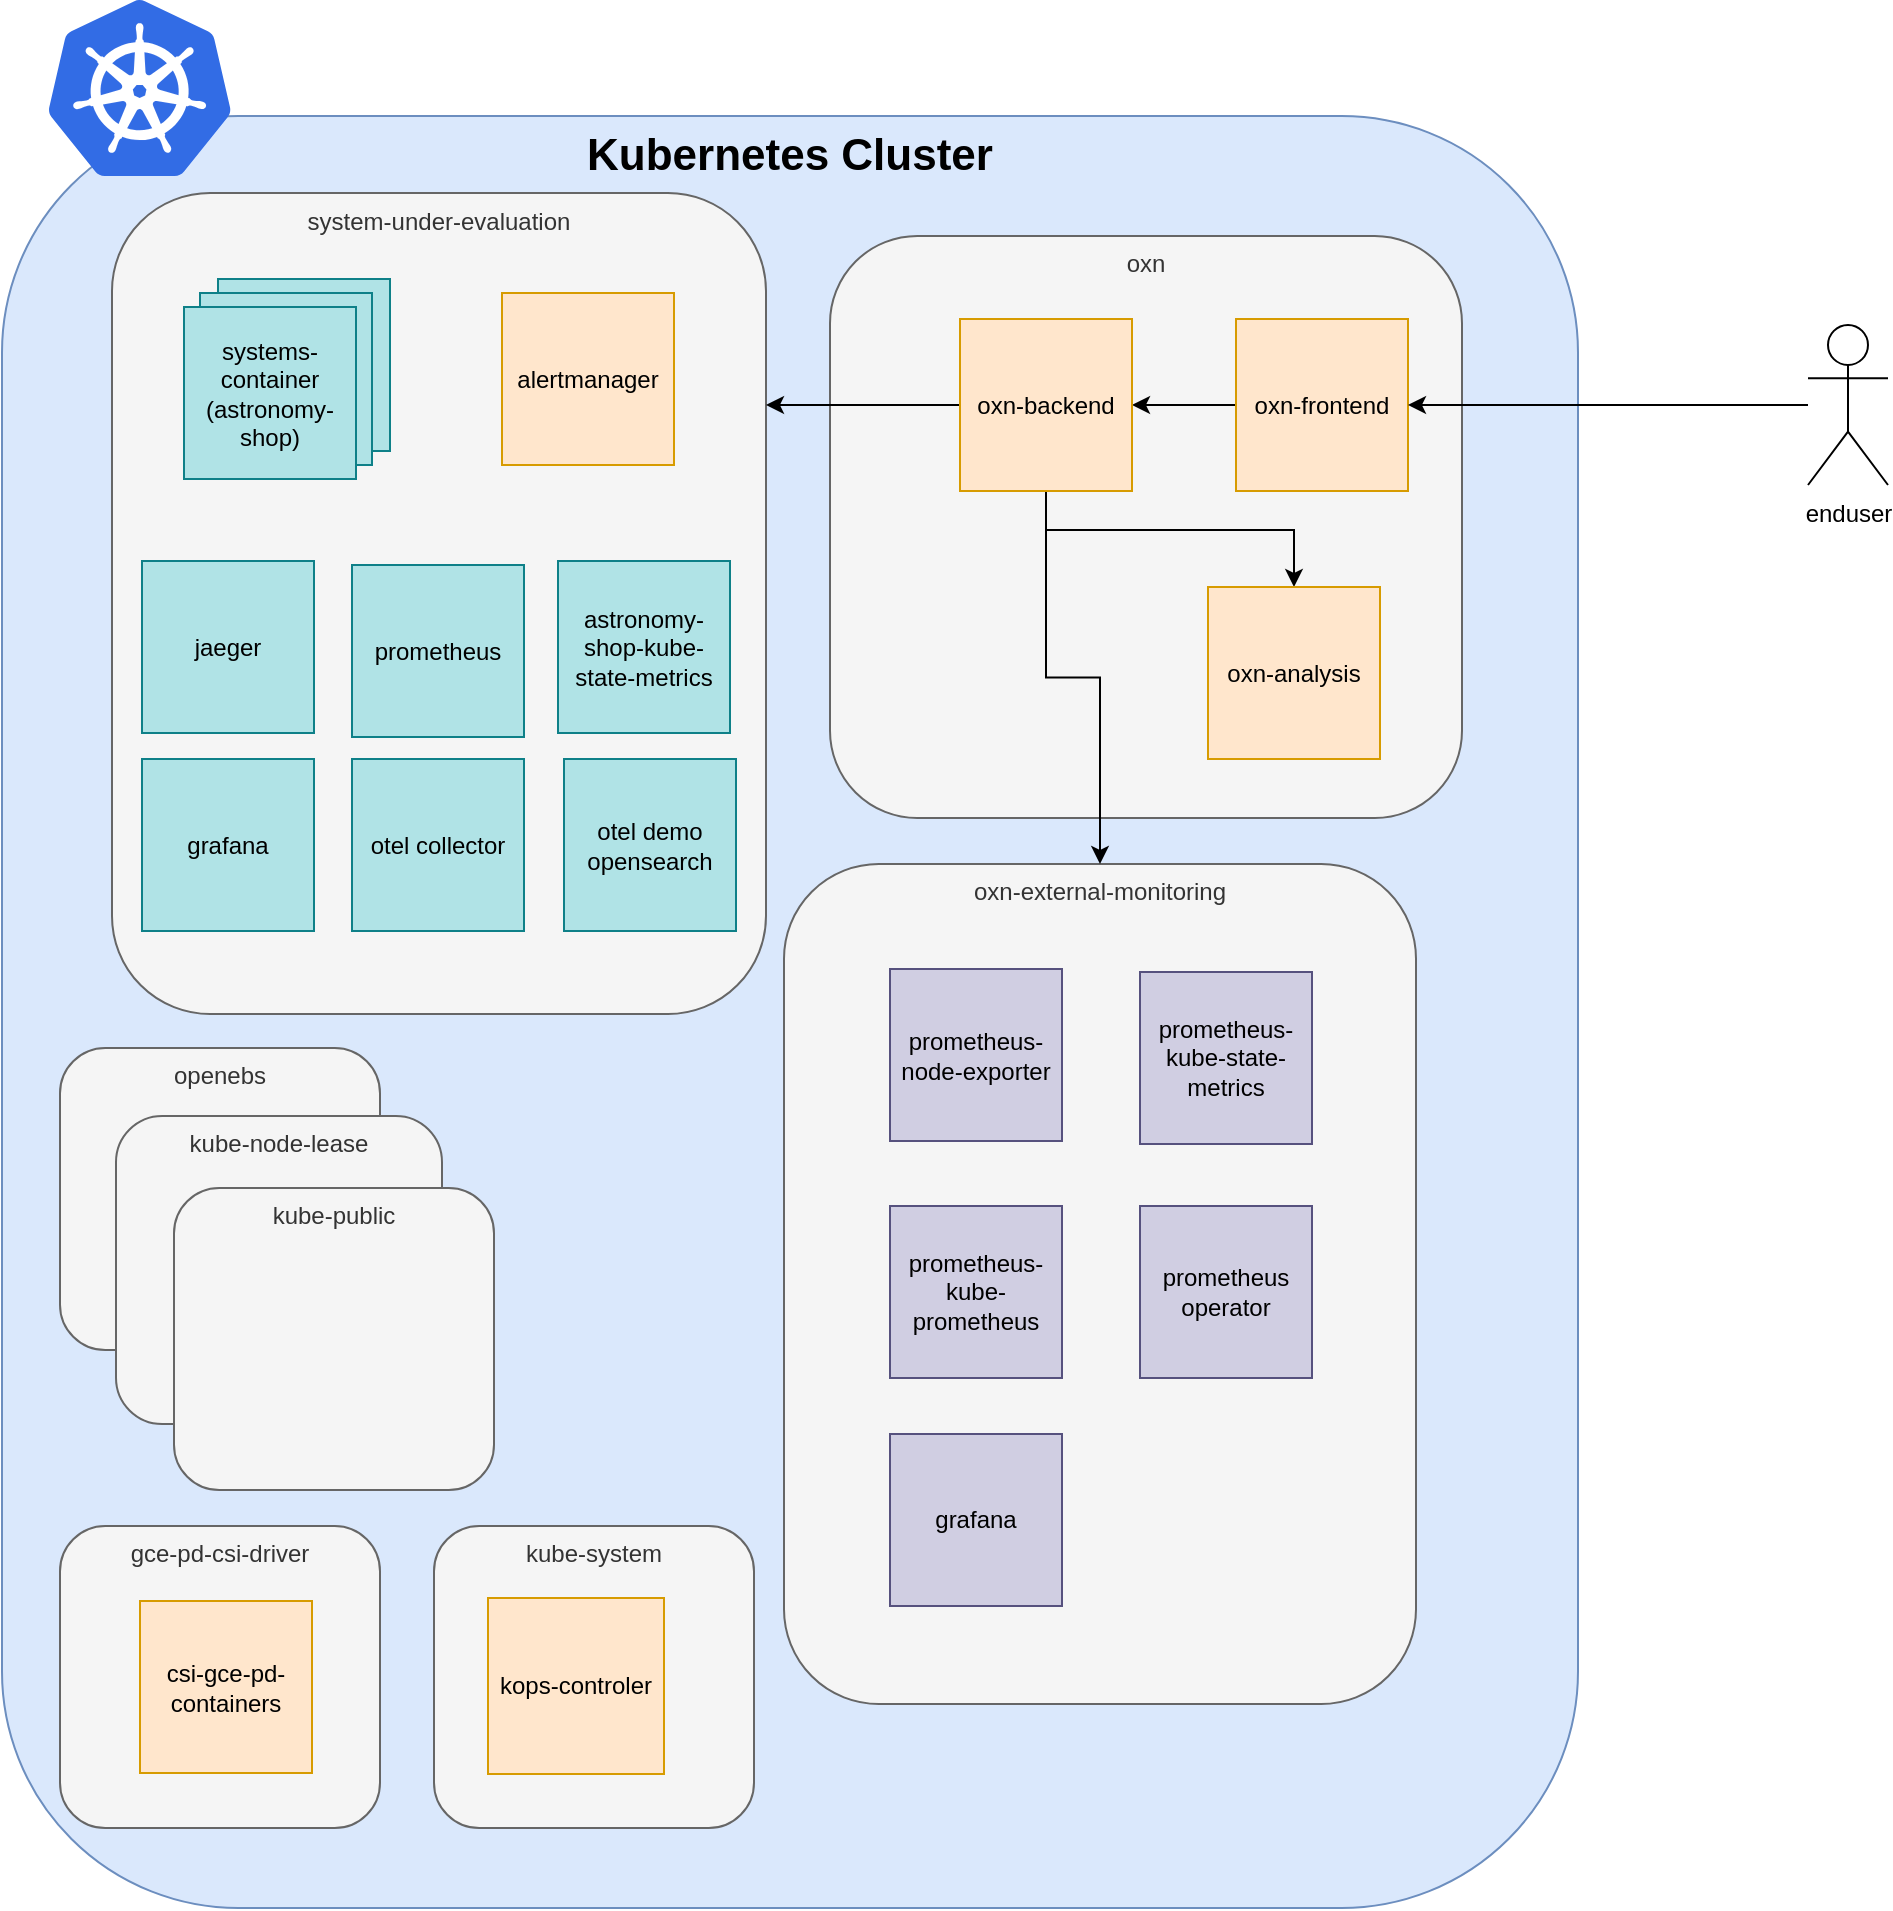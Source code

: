 <mxfile version="25.0.1">
  <diagram name="Page-1" id="5f0bae14-7c28-e335-631c-24af17079c00">
    <mxGraphModel dx="-690" dy="1110" grid="0" gridSize="10" guides="1" tooltips="1" connect="1" arrows="1" fold="1" page="1" pageScale="1" pageWidth="1100" pageHeight="850" background="none" math="0" shadow="0">
      <root>
        <mxCell id="0" />
        <mxCell id="1" parent="0" />
        <mxCell id="7ikDNcQs4DwSHnGmMAaG-35" value="Kubernetes Cluster" style="rounded=1;whiteSpace=wrap;html=1;verticalAlign=top;fontSize=22;fontStyle=1;fillColor=#dae8fc;strokeColor=#6c8ebf;movable=1;resizable=1;rotatable=1;deletable=1;editable=1;locked=0;connectable=1;" vertex="1" parent="1">
          <mxGeometry x="1123" y="-3" width="788" height="896" as="geometry" />
        </mxCell>
        <mxCell id="7ikDNcQs4DwSHnGmMAaG-1" value="oxn" style="rounded=1;whiteSpace=wrap;html=1;align=center;verticalAlign=top;fillColor=#f5f5f5;fontColor=#333333;strokeColor=#666666;movable=1;resizable=1;rotatable=1;deletable=1;editable=1;locked=0;connectable=1;" vertex="1" parent="1">
          <mxGeometry x="1537" y="57" width="316" height="291" as="geometry" />
        </mxCell>
        <mxCell id="7ikDNcQs4DwSHnGmMAaG-2" value="oxn-external-monitoring" style="rounded=1;whiteSpace=wrap;html=1;align=center;verticalAlign=top;fillColor=#f5f5f5;fontColor=#333333;strokeColor=#666666;movable=1;resizable=1;rotatable=1;deletable=1;editable=1;locked=0;connectable=1;" vertex="1" parent="1">
          <mxGeometry x="1514" y="371" width="316" height="420" as="geometry" />
        </mxCell>
        <mxCell id="7ikDNcQs4DwSHnGmMAaG-3" style="edgeStyle=orthogonalEdgeStyle;rounded=0;orthogonalLoop=1;jettySize=auto;html=1;" edge="1" parent="1" source="7ikDNcQs4DwSHnGmMAaG-27" target="7ikDNcQs4DwSHnGmMAaG-26">
          <mxGeometry relative="1" as="geometry">
            <mxPoint x="2179" y="140" as="sourcePoint" />
            <mxPoint x="2139" y="140" as="targetPoint" />
          </mxGeometry>
        </mxCell>
        <mxCell id="7ikDNcQs4DwSHnGmMAaG-4" value="system-under-evaluation" style="rounded=1;whiteSpace=wrap;html=1;align=center;verticalAlign=top;fillColor=#f5f5f5;fontColor=#333333;strokeColor=#666666;movable=1;resizable=1;rotatable=1;deletable=1;editable=1;locked=0;connectable=1;" vertex="1" parent="1">
          <mxGeometry x="1178" y="35.5" width="327" height="410.5" as="geometry" />
        </mxCell>
        <mxCell id="7ikDNcQs4DwSHnGmMAaG-5" value="systems-container" style="whiteSpace=wrap;html=1;aspect=fixed;fillColor=#b0e3e6;strokeColor=#0e8088;" vertex="1" parent="1">
          <mxGeometry x="1231" y="78.5" width="86" height="86" as="geometry" />
        </mxCell>
        <mxCell id="7ikDNcQs4DwSHnGmMAaG-6" value="systems-container" style="whiteSpace=wrap;html=1;aspect=fixed;fillColor=#b0e3e6;strokeColor=#0e8088;" vertex="1" parent="1">
          <mxGeometry x="1222" y="85.5" width="86" height="86" as="geometry" />
        </mxCell>
        <mxCell id="7ikDNcQs4DwSHnGmMAaG-7" value="systems-container (astronomy-shop)" style="whiteSpace=wrap;html=1;aspect=fixed;fillColor=#b0e3e6;strokeColor=#0e8088;" vertex="1" parent="1">
          <mxGeometry x="1214" y="92.5" width="86" height="86" as="geometry" />
        </mxCell>
        <mxCell id="7ikDNcQs4DwSHnGmMAaG-8" value="jaeger" style="whiteSpace=wrap;html=1;aspect=fixed;fillColor=#b0e3e6;strokeColor=#0e8088;" vertex="1" parent="1">
          <mxGeometry x="1193" y="219.5" width="86" height="86" as="geometry" />
        </mxCell>
        <mxCell id="7ikDNcQs4DwSHnGmMAaG-9" value="prometheus" style="whiteSpace=wrap;html=1;aspect=fixed;fillColor=#b0e3e6;strokeColor=#0e8088;" vertex="1" parent="1">
          <mxGeometry x="1298" y="221.5" width="86" height="86" as="geometry" />
        </mxCell>
        <mxCell id="7ikDNcQs4DwSHnGmMAaG-10" value="grafana" style="whiteSpace=wrap;html=1;aspect=fixed;fillColor=#b0e3e6;strokeColor=#0e8088;" vertex="1" parent="1">
          <mxGeometry x="1193" y="318.5" width="86" height="86" as="geometry" />
        </mxCell>
        <mxCell id="7ikDNcQs4DwSHnGmMAaG-11" value="otel collector" style="whiteSpace=wrap;html=1;aspect=fixed;fillColor=#b0e3e6;strokeColor=#0e8088;" vertex="1" parent="1">
          <mxGeometry x="1298" y="318.5" width="86" height="86" as="geometry" />
        </mxCell>
        <mxCell id="7ikDNcQs4DwSHnGmMAaG-12" value="astronomy-shop-kube-state-metrics" style="whiteSpace=wrap;html=1;aspect=fixed;fillColor=#b0e3e6;strokeColor=#0e8088;" vertex="1" parent="1">
          <mxGeometry x="1401" y="219.5" width="86" height="86" as="geometry" />
        </mxCell>
        <mxCell id="7ikDNcQs4DwSHnGmMAaG-13" value="otel demo opensearch" style="whiteSpace=wrap;html=1;aspect=fixed;fillColor=#b0e3e6;strokeColor=#0e8088;" vertex="1" parent="1">
          <mxGeometry x="1404" y="318.5" width="86" height="86" as="geometry" />
        </mxCell>
        <mxCell id="7ikDNcQs4DwSHnGmMAaG-14" value="prometheus-node-exporter" style="whiteSpace=wrap;html=1;aspect=fixed;fillColor=#d0cee2;strokeColor=#56517e;" vertex="1" parent="1">
          <mxGeometry x="1567" y="423.5" width="86" height="86" as="geometry" />
        </mxCell>
        <mxCell id="7ikDNcQs4DwSHnGmMAaG-15" value="prometheus-kube-state-metrics" style="whiteSpace=wrap;html=1;aspect=fixed;fillColor=#d0cee2;strokeColor=#56517e;" vertex="1" parent="1">
          <mxGeometry x="1692" y="425" width="86" height="86" as="geometry" />
        </mxCell>
        <mxCell id="7ikDNcQs4DwSHnGmMAaG-16" value="alertmanager" style="whiteSpace=wrap;html=1;aspect=fixed;fillColor=#ffe6cc;strokeColor=#d79b00;" vertex="1" parent="1">
          <mxGeometry x="1373" y="85.5" width="86" height="86" as="geometry" />
        </mxCell>
        <mxCell id="7ikDNcQs4DwSHnGmMAaG-17" value="prometheus operator" style="whiteSpace=wrap;html=1;aspect=fixed;fillColor=#d0cee2;strokeColor=#56517e;" vertex="1" parent="1">
          <mxGeometry x="1692" y="542" width="86" height="86" as="geometry" />
        </mxCell>
        <mxCell id="7ikDNcQs4DwSHnGmMAaG-18" value="grafana" style="whiteSpace=wrap;html=1;aspect=fixed;fillColor=#d0cee2;strokeColor=#56517e;" vertex="1" parent="1">
          <mxGeometry x="1567" y="656" width="86" height="86" as="geometry" />
        </mxCell>
        <mxCell id="7ikDNcQs4DwSHnGmMAaG-19" value="prometheus-kube-prometheus" style="whiteSpace=wrap;html=1;aspect=fixed;fillColor=#d0cee2;strokeColor=#56517e;" vertex="1" parent="1">
          <mxGeometry x="1567" y="542" width="86" height="86" as="geometry" />
        </mxCell>
        <mxCell id="7ikDNcQs4DwSHnGmMAaG-20" value="openebs" style="rounded=1;whiteSpace=wrap;html=1;align=center;verticalAlign=top;fillColor=#f5f5f5;fontColor=#333333;strokeColor=#666666;" vertex="1" parent="1">
          <mxGeometry x="1152" y="463" width="160" height="151" as="geometry" />
        </mxCell>
        <mxCell id="7ikDNcQs4DwSHnGmMAaG-21" value="kube-system" style="rounded=1;whiteSpace=wrap;html=1;align=center;verticalAlign=top;fillColor=#f5f5f5;fontColor=#333333;strokeColor=#666666;" vertex="1" parent="1">
          <mxGeometry x="1339" y="702" width="160" height="151" as="geometry" />
        </mxCell>
        <mxCell id="7ikDNcQs4DwSHnGmMAaG-22" value="kops-controler" style="whiteSpace=wrap;html=1;aspect=fixed;fillColor=#ffe6cc;strokeColor=#d79b00;" vertex="1" parent="1">
          <mxGeometry x="1366" y="738" width="88" height="88" as="geometry" />
        </mxCell>
        <mxCell id="7ikDNcQs4DwSHnGmMAaG-24" style="edgeStyle=orthogonalEdgeStyle;rounded=0;orthogonalLoop=1;jettySize=auto;html=1;" edge="1" parent="1" source="7ikDNcQs4DwSHnGmMAaG-26" target="7ikDNcQs4DwSHnGmMAaG-2">
          <mxGeometry relative="1" as="geometry" />
        </mxCell>
        <mxCell id="7ikDNcQs4DwSHnGmMAaG-25" style="edgeStyle=orthogonalEdgeStyle;rounded=0;orthogonalLoop=1;jettySize=auto;html=1;" edge="1" parent="1" source="7ikDNcQs4DwSHnGmMAaG-26" target="7ikDNcQs4DwSHnGmMAaG-4">
          <mxGeometry relative="1" as="geometry">
            <Array as="points">
              <mxPoint x="1623" y="116" />
              <mxPoint x="1623" y="116" />
            </Array>
          </mxGeometry>
        </mxCell>
        <mxCell id="7ikDNcQs4DwSHnGmMAaG-45" style="edgeStyle=orthogonalEdgeStyle;rounded=0;orthogonalLoop=1;jettySize=auto;html=1;" edge="1" parent="1" source="7ikDNcQs4DwSHnGmMAaG-26" target="7ikDNcQs4DwSHnGmMAaG-28">
          <mxGeometry relative="1" as="geometry">
            <Array as="points">
              <mxPoint x="1645" y="204" />
              <mxPoint x="1769" y="204" />
            </Array>
          </mxGeometry>
        </mxCell>
        <mxCell id="7ikDNcQs4DwSHnGmMAaG-26" value="oxn-backend" style="whiteSpace=wrap;html=1;aspect=fixed;fillColor=#ffe6cc;strokeColor=#d79b00;" vertex="1" parent="1">
          <mxGeometry x="1602" y="98.5" width="86" height="86" as="geometry" />
        </mxCell>
        <mxCell id="7ikDNcQs4DwSHnGmMAaG-27" value="oxn-frontend" style="whiteSpace=wrap;html=1;aspect=fixed;fillColor=#ffe6cc;strokeColor=#d79b00;" vertex="1" parent="1">
          <mxGeometry x="1740" y="98.5" width="86" height="86" as="geometry" />
        </mxCell>
        <mxCell id="7ikDNcQs4DwSHnGmMAaG-28" value="oxn-analysis" style="whiteSpace=wrap;html=1;aspect=fixed;fillColor=#ffe6cc;strokeColor=#d79b00;" vertex="1" parent="1">
          <mxGeometry x="1726" y="232.5" width="86" height="86" as="geometry" />
        </mxCell>
        <mxCell id="7ikDNcQs4DwSHnGmMAaG-29" value="gce-pd-csi-driver" style="rounded=1;whiteSpace=wrap;html=1;align=center;verticalAlign=top;fillColor=#f5f5f5;fontColor=#333333;strokeColor=#666666;" vertex="1" parent="1">
          <mxGeometry x="1152" y="702" width="160" height="151" as="geometry" />
        </mxCell>
        <mxCell id="7ikDNcQs4DwSHnGmMAaG-30" value="kube-node-lease" style="rounded=1;whiteSpace=wrap;html=1;align=center;verticalAlign=top;fillColor=#f5f5f5;fontColor=#333333;strokeColor=#666666;" vertex="1" parent="1">
          <mxGeometry x="1180" y="497" width="163" height="154" as="geometry" />
        </mxCell>
        <mxCell id="7ikDNcQs4DwSHnGmMAaG-31" value="kube-public" style="rounded=1;whiteSpace=wrap;html=1;align=center;verticalAlign=top;fillColor=#f5f5f5;fontColor=#333333;strokeColor=#666666;" vertex="1" parent="1">
          <mxGeometry x="1209" y="533" width="160" height="151" as="geometry" />
        </mxCell>
        <mxCell id="7ikDNcQs4DwSHnGmMAaG-32" value="csi-gce-pd-containers" style="whiteSpace=wrap;html=1;aspect=fixed;fillColor=#ffe6cc;strokeColor=#d79b00;" vertex="1" parent="1">
          <mxGeometry x="1192" y="739.5" width="86" height="86" as="geometry" />
        </mxCell>
        <mxCell id="7ikDNcQs4DwSHnGmMAaG-33" value="enduser" style="shape=umlActor;verticalLabelPosition=bottom;verticalAlign=top;html=1;outlineConnect=0;" vertex="1" parent="1">
          <mxGeometry x="2026" y="101.5" width="40" height="80" as="geometry" />
        </mxCell>
        <mxCell id="7ikDNcQs4DwSHnGmMAaG-34" style="edgeStyle=orthogonalEdgeStyle;rounded=0;orthogonalLoop=1;jettySize=auto;html=1;" edge="1" parent="1" source="7ikDNcQs4DwSHnGmMAaG-33" target="7ikDNcQs4DwSHnGmMAaG-27">
          <mxGeometry relative="1" as="geometry">
            <mxPoint x="2281" y="147.02" as="targetPoint" />
          </mxGeometry>
        </mxCell>
        <mxCell id="7ikDNcQs4DwSHnGmMAaG-41" value="" style="image;sketch=0;aspect=fixed;html=1;points=[];align=center;fontSize=12;image=img/lib/mscae/Kubernetes.svg;" vertex="1" parent="1">
          <mxGeometry x="1146" y="-61" width="91.67" height="88" as="geometry" />
        </mxCell>
      </root>
    </mxGraphModel>
  </diagram>
</mxfile>
